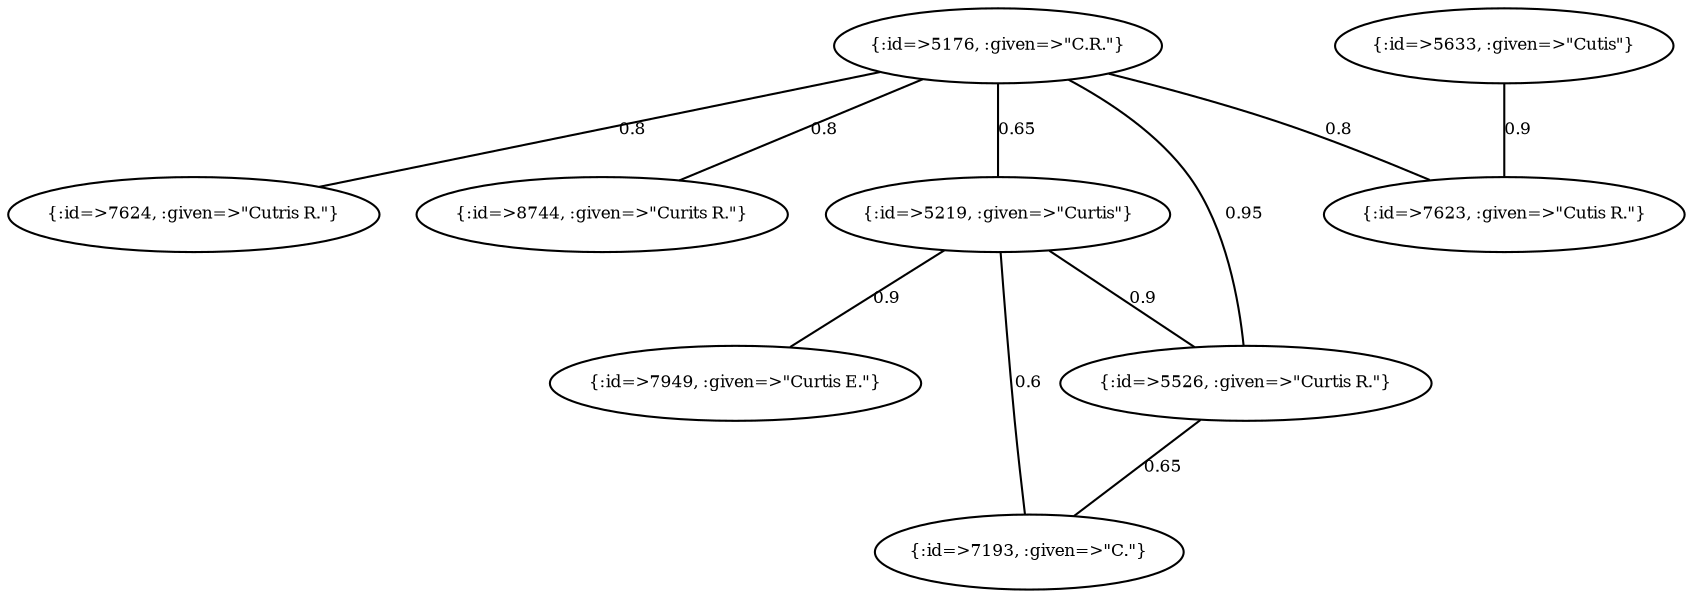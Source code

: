 graph Collector__WeightedGraph {
    "{:id=>5176, :given=>\"C.R.\"}" [
        fontsize = 8,
        label = "{:id=>5176, :given=>\"C.R.\"}"
    ]

    "{:id=>5219, :given=>\"Curtis\"}" [
        fontsize = 8,
        label = "{:id=>5219, :given=>\"Curtis\"}"
    ]

    "{:id=>5526, :given=>\"Curtis R.\"}" [
        fontsize = 8,
        label = "{:id=>5526, :given=>\"Curtis R.\"}"
    ]

    "{:id=>5633, :given=>\"Cutis\"}" [
        fontsize = 8,
        label = "{:id=>5633, :given=>\"Cutis\"}"
    ]

    "{:id=>7193, :given=>\"C.\"}" [
        fontsize = 8,
        label = "{:id=>7193, :given=>\"C.\"}"
    ]

    "{:id=>7623, :given=>\"Cutis R.\"}" [
        fontsize = 8,
        label = "{:id=>7623, :given=>\"Cutis R.\"}"
    ]

    "{:id=>7624, :given=>\"Cutris R.\"}" [
        fontsize = 8,
        label = "{:id=>7624, :given=>\"Cutris R.\"}"
    ]

    "{:id=>7949, :given=>\"Curtis E.\"}" [
        fontsize = 8,
        label = "{:id=>7949, :given=>\"Curtis E.\"}"
    ]

    "{:id=>8744, :given=>\"Curits R.\"}" [
        fontsize = 8,
        label = "{:id=>8744, :given=>\"Curits R.\"}"
    ]

    "{:id=>5176, :given=>\"C.R.\"}" -- "{:id=>5219, :given=>\"Curtis\"}" [
        fontsize = 8,
        label = 0.65
    ]

    "{:id=>5176, :given=>\"C.R.\"}" -- "{:id=>5526, :given=>\"Curtis R.\"}" [
        fontsize = 8,
        label = 0.95
    ]

    "{:id=>5176, :given=>\"C.R.\"}" -- "{:id=>7623, :given=>\"Cutis R.\"}" [
        fontsize = 8,
        label = 0.8
    ]

    "{:id=>5176, :given=>\"C.R.\"}" -- "{:id=>7624, :given=>\"Cutris R.\"}" [
        fontsize = 8,
        label = 0.8
    ]

    "{:id=>5176, :given=>\"C.R.\"}" -- "{:id=>8744, :given=>\"Curits R.\"}" [
        fontsize = 8,
        label = 0.8
    ]

    "{:id=>5219, :given=>\"Curtis\"}" -- "{:id=>5526, :given=>\"Curtis R.\"}" [
        fontsize = 8,
        label = 0.9
    ]

    "{:id=>5219, :given=>\"Curtis\"}" -- "{:id=>7193, :given=>\"C.\"}" [
        fontsize = 8,
        label = 0.6
    ]

    "{:id=>5219, :given=>\"Curtis\"}" -- "{:id=>7949, :given=>\"Curtis E.\"}" [
        fontsize = 8,
        label = 0.9
    ]

    "{:id=>5526, :given=>\"Curtis R.\"}" -- "{:id=>7193, :given=>\"C.\"}" [
        fontsize = 8,
        label = 0.65
    ]

    "{:id=>5633, :given=>\"Cutis\"}" -- "{:id=>7623, :given=>\"Cutis R.\"}" [
        fontsize = 8,
        label = 0.9
    ]
}
